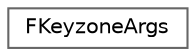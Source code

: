 digraph "Graphical Class Hierarchy"
{
 // INTERACTIVE_SVG=YES
 // LATEX_PDF_SIZE
  bgcolor="transparent";
  edge [fontname=Helvetica,fontsize=10,labelfontname=Helvetica,labelfontsize=10];
  node [fontname=Helvetica,fontsize=10,shape=box,height=0.2,width=0.4];
  rankdir="LR";
  Node0 [id="Node000000",label="FKeyzoneArgs",height=0.2,width=0.4,color="grey40", fillcolor="white", style="filled",URL="$d1/d7b/structFKeyzoneArgs.html",tooltip=" "];
}

